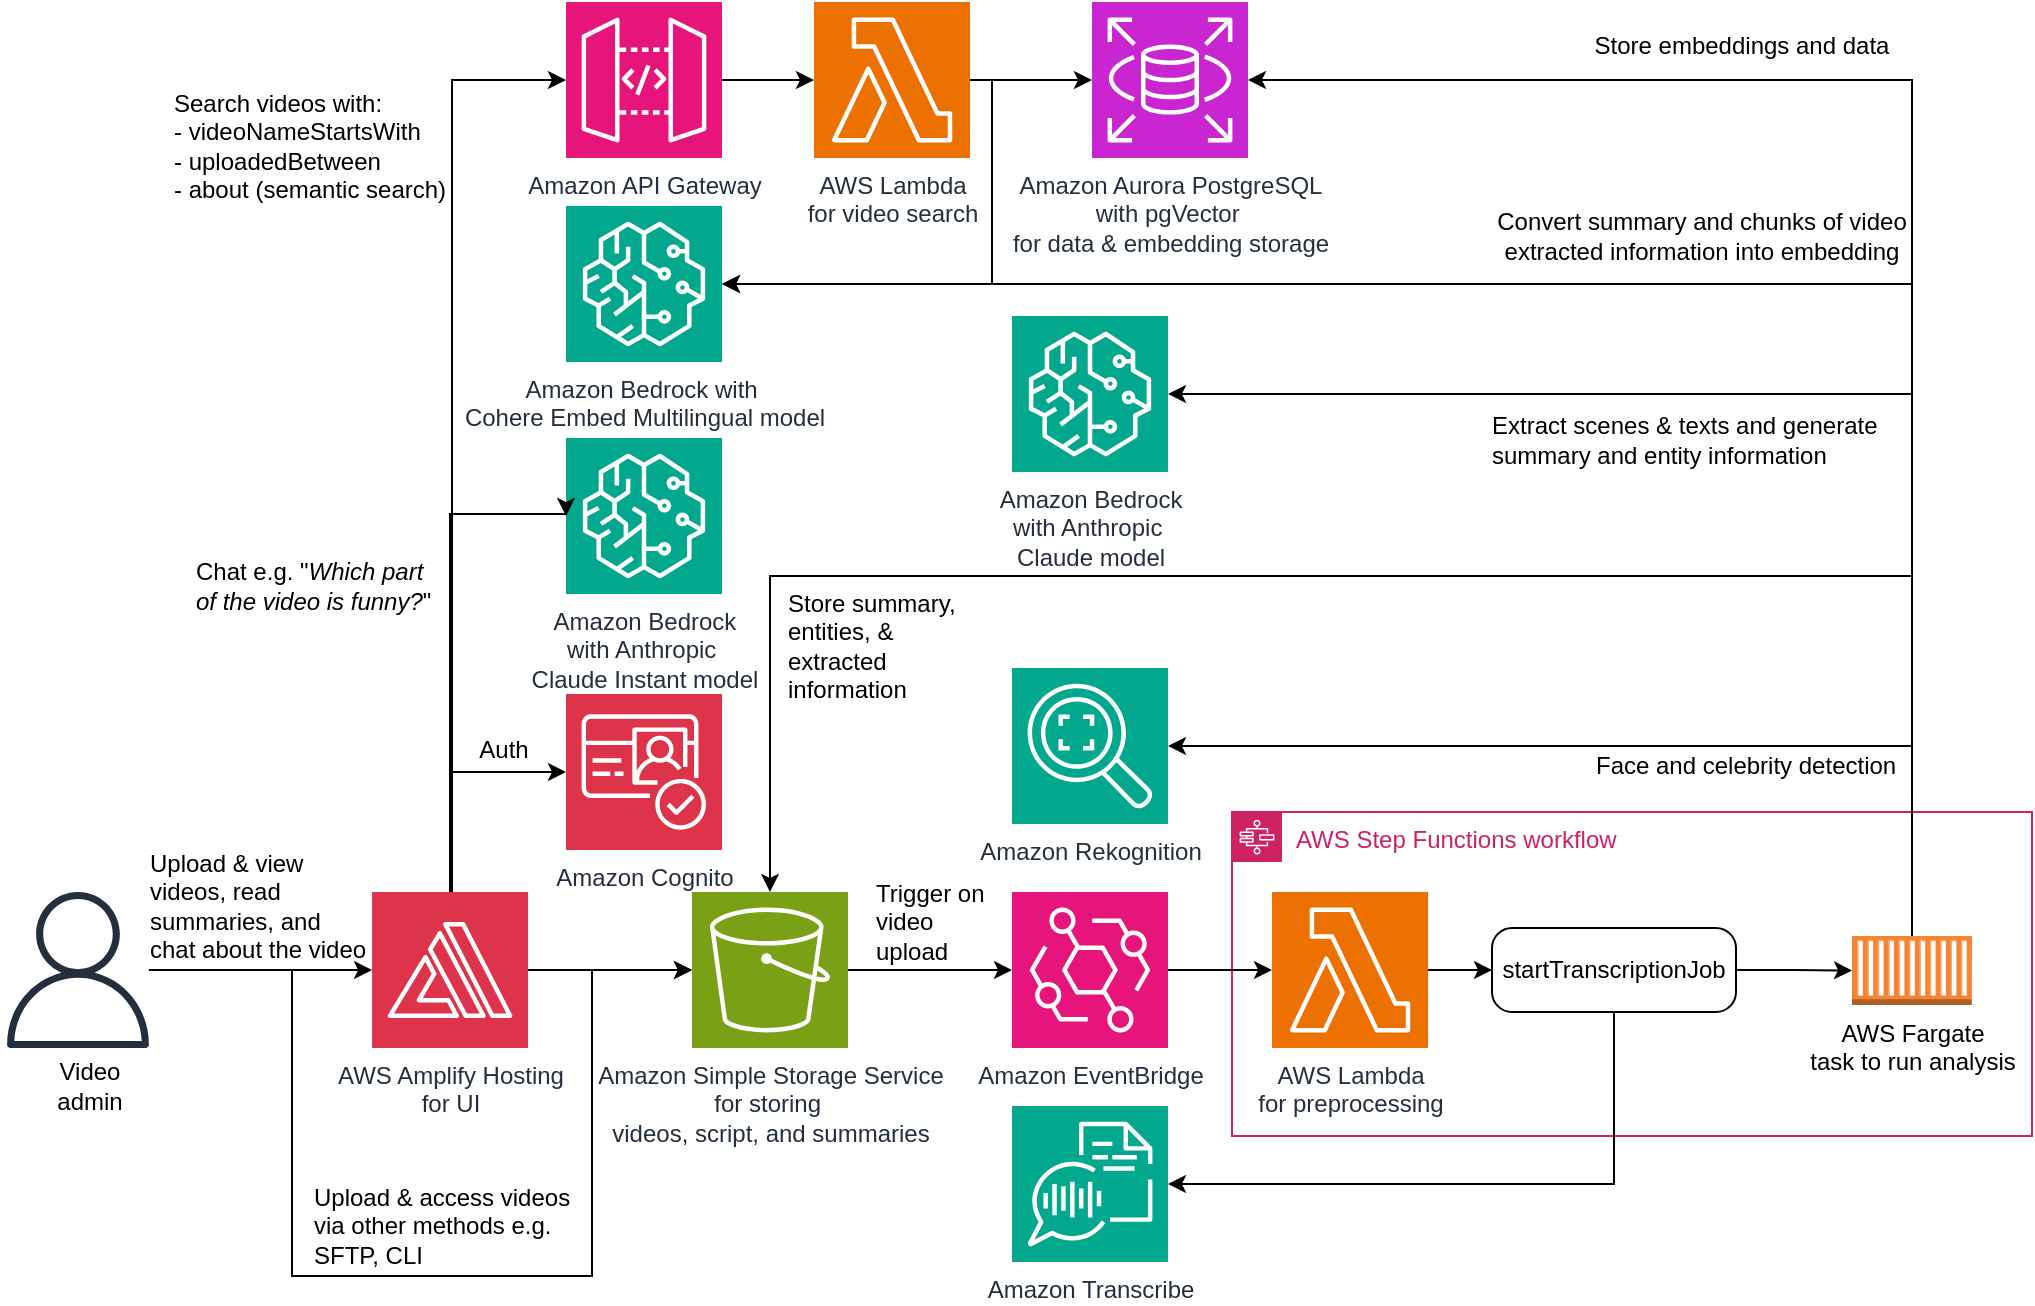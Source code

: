 <mxfile version="21.7.4" type="device">
  <diagram name="Page-1" id="rwKB42pjnMoGIHPFNsBp">
    <mxGraphModel dx="2459" dy="1392" grid="1" gridSize="10" guides="1" tooltips="1" connect="1" arrows="1" fold="1" page="1" pageScale="1" pageWidth="1169" pageHeight="827" math="0" shadow="0">
      <root>
        <mxCell id="0" />
        <mxCell id="1" parent="0" />
        <mxCell id="DDk-xno429yoRDsva6sx-2" value="Amazon Transcribe" style="sketch=0;points=[[0,0,0],[0.25,0,0],[0.5,0,0],[0.75,0,0],[1,0,0],[0,1,0],[0.25,1,0],[0.5,1,0],[0.75,1,0],[1,1,0],[0,0.25,0],[0,0.5,0],[0,0.75,0],[1,0.25,0],[1,0.5,0],[1,0.75,0]];outlineConnect=0;fontColor=#232F3E;fillColor=#01A88D;strokeColor=#ffffff;dashed=0;verticalLabelPosition=bottom;verticalAlign=top;align=center;html=1;fontSize=12;fontStyle=0;aspect=fixed;shape=mxgraph.aws4.resourceIcon;resIcon=mxgraph.aws4.transcribe;" parent="1" vertex="1">
          <mxGeometry x="430" y="405" width="78" height="78" as="geometry" />
        </mxCell>
        <mxCell id="DDk-xno429yoRDsva6sx-3" value="&lt;div&gt;Amazon Simple Storage Service&lt;br&gt;for storing&amp;nbsp;&lt;/div&gt;&lt;div&gt;videos, script, and summaries&lt;br&gt;&lt;/div&gt;" style="sketch=0;points=[[0,0,0],[0.25,0,0],[0.5,0,0],[0.75,0,0],[1,0,0],[0,1,0],[0.25,1,0],[0.5,1,0],[0.75,1,0],[1,1,0],[0,0.25,0],[0,0.5,0],[0,0.75,0],[1,0.25,0],[1,0.5,0],[1,0.75,0]];outlineConnect=0;fontColor=#232F3E;fillColor=#7AA116;strokeColor=#ffffff;dashed=0;verticalLabelPosition=bottom;verticalAlign=top;align=center;html=1;fontSize=12;fontStyle=0;aspect=fixed;shape=mxgraph.aws4.resourceIcon;resIcon=mxgraph.aws4.s3;" parent="1" vertex="1">
          <mxGeometry x="270" y="298" width="78" height="78" as="geometry" />
        </mxCell>
        <mxCell id="DDk-xno429yoRDsva6sx-4" value="Amazon Rekognition" style="sketch=0;points=[[0,0,0],[0.25,0,0],[0.5,0,0],[0.75,0,0],[1,0,0],[0,1,0],[0.25,1,0],[0.5,1,0],[0.75,1,0],[1,1,0],[0,0.25,0],[0,0.5,0],[0,0.75,0],[1,0.25,0],[1,0.5,0],[1,0.75,0]];outlineConnect=0;fontColor=#232F3E;fillColor=#01A88D;strokeColor=#ffffff;dashed=0;verticalLabelPosition=bottom;verticalAlign=top;align=center;html=1;fontSize=12;fontStyle=0;aspect=fixed;shape=mxgraph.aws4.resourceIcon;resIcon=mxgraph.aws4.rekognition_2;" parent="1" vertex="1">
          <mxGeometry x="430" y="186" width="78" height="78" as="geometry" />
        </mxCell>
        <mxCell id="DDk-xno429yoRDsva6sx-5" value="&lt;div&gt;Amazon Bedrock&lt;/div&gt;&lt;div&gt;with Anthropic&amp;nbsp;&lt;/div&gt;&lt;div&gt;Claude Instant model&lt;br&gt;&lt;/div&gt;" style="sketch=0;points=[[0,0,0],[0.25,0,0],[0.5,0,0],[0.75,0,0],[1,0,0],[0,1,0],[0.25,1,0],[0.5,1,0],[0.75,1,0],[1,1,0],[0,0.25,0],[0,0.5,0],[0,0.75,0],[1,0.25,0],[1,0.5,0],[1,0.75,0]];outlineConnect=0;fontColor=#232F3E;fillColor=#01A88D;strokeColor=#ffffff;dashed=0;verticalLabelPosition=bottom;verticalAlign=top;align=center;html=1;fontSize=12;fontStyle=0;aspect=fixed;shape=mxgraph.aws4.resourceIcon;resIcon=mxgraph.aws4.sagemaker;" parent="1" vertex="1">
          <mxGeometry x="207" y="71" width="78" height="78" as="geometry" />
        </mxCell>
        <mxCell id="10H77a8-TWQudCBzGG7n-26" style="edgeStyle=orthogonalEdgeStyle;rounded=0;orthogonalLoop=1;jettySize=auto;html=1;entryX=0;entryY=0.5;entryDx=0;entryDy=0;entryPerimeter=0;" parent="1" source="DDk-xno429yoRDsva6sx-7" target="DDk-xno429yoRDsva6sx-5" edge="1">
          <mxGeometry relative="1" as="geometry">
            <Array as="points">
              <mxPoint x="149" y="109" />
            </Array>
          </mxGeometry>
        </mxCell>
        <mxCell id="10H77a8-TWQudCBzGG7n-39" style="edgeStyle=orthogonalEdgeStyle;rounded=0;orthogonalLoop=1;jettySize=auto;html=1;entryX=0;entryY=0.5;entryDx=0;entryDy=0;entryPerimeter=0;" parent="1" source="DDk-xno429yoRDsva6sx-7" target="DDk-xno429yoRDsva6sx-10" edge="1">
          <mxGeometry relative="1" as="geometry">
            <Array as="points">
              <mxPoint x="150" y="238" />
            </Array>
          </mxGeometry>
        </mxCell>
        <mxCell id="0CJSs1xetkJMjVFmzAFT-11" style="edgeStyle=orthogonalEdgeStyle;rounded=0;orthogonalLoop=1;jettySize=auto;html=1;entryX=0;entryY=0.5;entryDx=0;entryDy=0;entryPerimeter=0;" parent="1" source="DDk-xno429yoRDsva6sx-7" target="0CJSs1xetkJMjVFmzAFT-3" edge="1">
          <mxGeometry relative="1" as="geometry">
            <Array as="points">
              <mxPoint x="150" y="-108" />
            </Array>
          </mxGeometry>
        </mxCell>
        <mxCell id="DDk-xno429yoRDsva6sx-7" value="&lt;div&gt;AWS Amplify Hosting&lt;br&gt;for UI&lt;br&gt;&lt;/div&gt;" style="sketch=0;points=[[0,0,0],[0.25,0,0],[0.5,0,0],[0.75,0,0],[1,0,0],[0,1,0],[0.25,1,0],[0.5,1,0],[0.75,1,0],[1,1,0],[0,0.25,0],[0,0.5,0],[0,0.75,0],[1,0.25,0],[1,0.5,0],[1,0.75,0]];outlineConnect=0;fontColor=#232F3E;fillColor=#DD344C;strokeColor=#ffffff;dashed=0;verticalLabelPosition=bottom;verticalAlign=top;align=center;html=1;fontSize=12;fontStyle=0;aspect=fixed;shape=mxgraph.aws4.resourceIcon;resIcon=mxgraph.aws4.amplify;" parent="1" vertex="1">
          <mxGeometry x="110.03" y="298" width="78" height="78" as="geometry" />
        </mxCell>
        <mxCell id="DDk-xno429yoRDsva6sx-9" value="AWS Step Functions workflow" style="points=[[0,0],[0.25,0],[0.5,0],[0.75,0],[1,0],[1,0.25],[1,0.5],[1,0.75],[1,1],[0.75,1],[0.5,1],[0.25,1],[0,1],[0,0.75],[0,0.5],[0,0.25]];outlineConnect=0;gradientColor=none;html=1;whiteSpace=wrap;fontSize=12;fontStyle=0;container=1;pointerEvents=0;collapsible=0;recursiveResize=0;shape=mxgraph.aws4.group;grIcon=mxgraph.aws4.group_aws_step_functions_workflow;strokeColor=#CD2264;fillColor=none;verticalAlign=top;align=left;spacingLeft=30;fontColor=#CD2264;dashed=0;" parent="1" vertex="1">
          <mxGeometry x="540" y="258" width="400" height="162" as="geometry" />
        </mxCell>
        <mxCell id="-ba6NOqoG8KDvunX2835-3" style="edgeStyle=orthogonalEdgeStyle;rounded=0;orthogonalLoop=1;jettySize=auto;html=1;" edge="1" parent="DDk-xno429yoRDsva6sx-9" source="10H77a8-TWQudCBzGG7n-20" target="0CJSs1xetkJMjVFmzAFT-1">
          <mxGeometry relative="1" as="geometry" />
        </mxCell>
        <mxCell id="10H77a8-TWQudCBzGG7n-20" value="startTranscriptionJob" style="points=[[0.25,0,0],[0.5,0,0],[0.75,0,0],[1,0.25,0],[1,0.5,0],[1,0.75,0],[0.75,1,0],[0.5,1,0],[0.25,1,0],[0,0.75,0],[0,0.5,0],[0,0.25,0]];shape=mxgraph.bpmn.task;whiteSpace=wrap;rectStyle=rounded;size=10;html=1;container=1;expand=0;collapsible=0;taskMarker=abstract;" parent="DDk-xno429yoRDsva6sx-9" vertex="1">
          <mxGeometry x="130" y="58" width="122" height="42" as="geometry" />
        </mxCell>
        <mxCell id="0CJSs1xetkJMjVFmzAFT-1" value="&lt;div&gt;AWS Fargate&lt;/div&gt;&lt;div&gt;task to run analysis &lt;br&gt;&lt;/div&gt;" style="outlineConnect=0;dashed=0;verticalLabelPosition=bottom;verticalAlign=top;align=center;html=1;shape=mxgraph.aws3.ec2_compute_container;fillColor=#F58534;gradientColor=none;" parent="DDk-xno429yoRDsva6sx-9" vertex="1">
          <mxGeometry x="310" y="62" width="60" height="34.5" as="geometry" />
        </mxCell>
        <mxCell id="-ba6NOqoG8KDvunX2835-2" style="edgeStyle=orthogonalEdgeStyle;rounded=0;orthogonalLoop=1;jettySize=auto;html=1;" edge="1" parent="DDk-xno429yoRDsva6sx-9" source="0CJSs1xetkJMjVFmzAFT-14" target="10H77a8-TWQudCBzGG7n-20">
          <mxGeometry relative="1" as="geometry" />
        </mxCell>
        <mxCell id="0CJSs1xetkJMjVFmzAFT-14" value="&lt;div&gt;AWS Lambda&lt;/div&gt;&lt;div&gt;for preprocessing&lt;br&gt;&lt;/div&gt;" style="sketch=0;points=[[0,0,0],[0.25,0,0],[0.5,0,0],[0.75,0,0],[1,0,0],[0,1,0],[0.25,1,0],[0.5,1,0],[0.75,1,0],[1,1,0],[0,0.25,0],[0,0.5,0],[0,0.75,0],[1,0.25,0],[1,0.5,0],[1,0.75,0]];outlineConnect=0;fontColor=#232F3E;fillColor=#ED7100;strokeColor=#ffffff;dashed=0;verticalLabelPosition=bottom;verticalAlign=top;align=center;html=1;fontSize=12;fontStyle=0;aspect=fixed;shape=mxgraph.aws4.resourceIcon;resIcon=mxgraph.aws4.lambda;" parent="DDk-xno429yoRDsva6sx-9" vertex="1">
          <mxGeometry x="20" y="40" width="78" height="78" as="geometry" />
        </mxCell>
        <mxCell id="DDk-xno429yoRDsva6sx-10" value="Amazon Cognito" style="sketch=0;points=[[0,0,0],[0.25,0,0],[0.5,0,0],[0.75,0,0],[1,0,0],[0,1,0],[0.25,1,0],[0.5,1,0],[0.75,1,0],[1,1,0],[0,0.25,0],[0,0.5,0],[0,0.75,0],[1,0.25,0],[1,0.5,0],[1,0.75,0]];outlineConnect=0;fontColor=#232F3E;fillColor=#DD344C;strokeColor=#ffffff;dashed=0;verticalLabelPosition=bottom;verticalAlign=top;align=center;html=1;fontSize=12;fontStyle=0;aspect=fixed;shape=mxgraph.aws4.resourceIcon;resIcon=mxgraph.aws4.cognito;" parent="1" vertex="1">
          <mxGeometry x="207" y="199" width="78" height="78" as="geometry" />
        </mxCell>
        <mxCell id="10H77a8-TWQudCBzGG7n-12" style="edgeStyle=orthogonalEdgeStyle;rounded=0;orthogonalLoop=1;jettySize=auto;html=1;entryX=0;entryY=0.5;entryDx=0;entryDy=0;entryPerimeter=0;" parent="1" source="DDk-xno429yoRDsva6sx-12" target="0CJSs1xetkJMjVFmzAFT-14" edge="1">
          <mxGeometry relative="1" as="geometry">
            <Array as="points" />
          </mxGeometry>
        </mxCell>
        <mxCell id="DDk-xno429yoRDsva6sx-12" value="Amazon EventBridge" style="sketch=0;points=[[0,0,0],[0.25,0,0],[0.5,0,0],[0.75,0,0],[1,0,0],[0,1,0],[0.25,1,0],[0.5,1,0],[0.75,1,0],[1,1,0],[0,0.25,0],[0,0.5,0],[0,0.75,0],[1,0.25,0],[1,0.5,0],[1,0.75,0]];outlineConnect=0;fontColor=#232F3E;fillColor=#E7157B;strokeColor=#ffffff;dashed=0;verticalLabelPosition=bottom;verticalAlign=top;align=center;html=1;fontSize=12;fontStyle=0;aspect=fixed;shape=mxgraph.aws4.resourceIcon;resIcon=mxgraph.aws4.eventbridge;" parent="1" vertex="1">
          <mxGeometry x="430" y="298" width="78" height="78" as="geometry" />
        </mxCell>
        <mxCell id="DDk-xno429yoRDsva6sx-23" style="edgeStyle=orthogonalEdgeStyle;rounded=0;orthogonalLoop=1;jettySize=auto;html=1;exitX=1;exitY=0.5;exitDx=0;exitDy=0;exitPerimeter=0;entryX=0;entryY=0.5;entryDx=0;entryDy=0;entryPerimeter=0;" parent="1" edge="1">
          <mxGeometry relative="1" as="geometry">
            <mxPoint x="358" y="119" as="targetPoint" />
          </mxGeometry>
        </mxCell>
        <mxCell id="DDk-xno429yoRDsva6sx-25" style="edgeStyle=orthogonalEdgeStyle;rounded=0;orthogonalLoop=1;jettySize=auto;html=1;exitX=1;exitY=0.5;exitDx=0;exitDy=0;exitPerimeter=0;entryX=0;entryY=0.5;entryDx=0;entryDy=0;entryPerimeter=0;" parent="1" source="DDk-xno429yoRDsva6sx-7" target="DDk-xno429yoRDsva6sx-3" edge="1">
          <mxGeometry relative="1" as="geometry">
            <mxPoint x="358.0" y="399" as="targetPoint" />
          </mxGeometry>
        </mxCell>
        <mxCell id="DDk-xno429yoRDsva6sx-35" style="edgeStyle=orthogonalEdgeStyle;rounded=0;orthogonalLoop=1;jettySize=auto;html=1;exitX=1;exitY=0.5;exitDx=0;exitDy=0;exitPerimeter=0;entryX=0;entryY=0.5;entryDx=0;entryDy=0;entryPerimeter=0;" parent="1" source="DDk-xno429yoRDsva6sx-3" target="DDk-xno429yoRDsva6sx-12" edge="1">
          <mxGeometry relative="1" as="geometry" />
        </mxCell>
        <mxCell id="10H77a8-TWQudCBzGG7n-3" style="edgeStyle=orthogonalEdgeStyle;rounded=0;orthogonalLoop=1;jettySize=auto;html=1;entryX=0;entryY=0.5;entryDx=0;entryDy=0;entryPerimeter=0;" parent="1" source="10H77a8-TWQudCBzGG7n-1" target="DDk-xno429yoRDsva6sx-7" edge="1">
          <mxGeometry relative="1" as="geometry">
            <mxPoint x="68.03" y="370" as="targetPoint" />
          </mxGeometry>
        </mxCell>
        <mxCell id="10H77a8-TWQudCBzGG7n-7" style="edgeStyle=orthogonalEdgeStyle;rounded=0;orthogonalLoop=1;jettySize=auto;html=1;entryX=0;entryY=0.5;entryDx=0;entryDy=0;entryPerimeter=0;" parent="1" source="10H77a8-TWQudCBzGG7n-1" target="DDk-xno429yoRDsva6sx-3" edge="1">
          <mxGeometry relative="1" as="geometry">
            <Array as="points">
              <mxPoint x="70" y="337" />
              <mxPoint x="70" y="490" />
              <mxPoint x="220" y="490" />
              <mxPoint x="220" y="337" />
            </Array>
          </mxGeometry>
        </mxCell>
        <mxCell id="10H77a8-TWQudCBzGG7n-1" value="" style="sketch=0;outlineConnect=0;fontColor=#232F3E;gradientColor=none;fillColor=#232F3D;strokeColor=none;dashed=0;verticalLabelPosition=bottom;verticalAlign=top;align=center;html=1;fontSize=12;fontStyle=0;aspect=fixed;pointerEvents=1;shape=mxgraph.aws4.user;" parent="1" vertex="1">
          <mxGeometry x="-76" y="298" width="78" height="78" as="geometry" />
        </mxCell>
        <mxCell id="10H77a8-TWQudCBzGG7n-2" value="Video admin" style="text;html=1;strokeColor=none;fillColor=none;align=center;verticalAlign=middle;whiteSpace=wrap;rounded=0;" parent="1" vertex="1">
          <mxGeometry x="-61" y="380" width="60" height="30" as="geometry" />
        </mxCell>
        <mxCell id="10H77a8-TWQudCBzGG7n-4" value="&lt;div align=&quot;left&quot;&gt;Upload &amp;amp; view videos, read summaries, and chat about the video&lt;br&gt;&lt;/div&gt;" style="text;html=1;strokeColor=none;fillColor=none;align=left;verticalAlign=middle;whiteSpace=wrap;rounded=0;" parent="1" vertex="1">
          <mxGeometry x="-3" y="290" width="112" height="30" as="geometry" />
        </mxCell>
        <mxCell id="10H77a8-TWQudCBzGG7n-8" value="&lt;div align=&quot;left&quot;&gt;Upload &amp;amp; access videos via other methods e.g. SFTP, CLI&lt;br&gt;&lt;/div&gt;" style="text;html=1;strokeColor=none;fillColor=none;align=left;verticalAlign=middle;whiteSpace=wrap;rounded=0;" parent="1" vertex="1">
          <mxGeometry x="79.03" y="450" width="140" height="30" as="geometry" />
        </mxCell>
        <mxCell id="10H77a8-TWQudCBzGG7n-9" value="Auth" style="text;html=1;strokeColor=none;fillColor=none;align=center;verticalAlign=middle;whiteSpace=wrap;rounded=0;" parent="1" vertex="1">
          <mxGeometry x="146" y="212" width="60" height="30" as="geometry" />
        </mxCell>
        <mxCell id="10H77a8-TWQudCBzGG7n-10" value="&lt;div align=&quot;left&quot;&gt;Trigger on video upload&lt;/div&gt;" style="text;html=1;strokeColor=none;fillColor=none;align=left;verticalAlign=middle;whiteSpace=wrap;rounded=0;" parent="1" vertex="1">
          <mxGeometry x="360" y="298" width="60" height="30" as="geometry" />
        </mxCell>
        <mxCell id="10H77a8-TWQudCBzGG7n-22" style="edgeStyle=orthogonalEdgeStyle;rounded=0;orthogonalLoop=1;jettySize=auto;html=1;entryX=1;entryY=0.5;entryDx=0;entryDy=0;entryPerimeter=0;" parent="1" source="0CJSs1xetkJMjVFmzAFT-1" target="8AMggAb0-9MPvf2A1IFq-4" edge="1">
          <mxGeometry relative="1" as="geometry">
            <Array as="points">
              <mxPoint x="880" y="49" />
            </Array>
            <mxPoint x="760" y="330" as="sourcePoint" />
            <mxPoint x="285" y="110" as="targetPoint" />
          </mxGeometry>
        </mxCell>
        <mxCell id="10H77a8-TWQudCBzGG7n-27" value="Chat e.g. &quot;&lt;i&gt;Which part of the video is funny?&lt;/i&gt;&quot;" style="text;html=1;strokeColor=none;fillColor=none;align=left;verticalAlign=middle;whiteSpace=wrap;rounded=0;" parent="1" vertex="1">
          <mxGeometry x="20" y="130" width="126" height="30" as="geometry" />
        </mxCell>
        <mxCell id="10H77a8-TWQudCBzGG7n-28" value="&lt;br&gt;&lt;div align=&quot;left&quot;&gt;Extract scenes &amp;amp; texts and generate summary and entity information&lt;br&gt;&lt;/div&gt;" style="text;html=1;strokeColor=none;fillColor=none;align=left;verticalAlign=middle;whiteSpace=wrap;rounded=0;" parent="1" vertex="1">
          <mxGeometry x="667.75" y="50" width="214.5" height="30" as="geometry" />
        </mxCell>
        <mxCell id="10H77a8-TWQudCBzGG7n-38" style="edgeStyle=orthogonalEdgeStyle;rounded=0;orthogonalLoop=1;jettySize=auto;html=1;entryX=0.5;entryY=0;entryDx=0;entryDy=0;entryPerimeter=0;exitX=0.5;exitY=0;exitDx=0;exitDy=0;exitPerimeter=0;" parent="1" source="0CJSs1xetkJMjVFmzAFT-1" target="DDk-xno429yoRDsva6sx-3" edge="1">
          <mxGeometry relative="1" as="geometry">
            <Array as="points">
              <mxPoint x="880" y="140" />
              <mxPoint x="309" y="140" />
            </Array>
            <mxPoint x="755" y="310" as="sourcePoint" />
          </mxGeometry>
        </mxCell>
        <mxCell id="10H77a8-TWQudCBzGG7n-40" value="&lt;div align=&quot;left&quot;&gt;Store summary, entities, &amp;amp; extracted information&lt;/div&gt;" style="text;html=1;strokeColor=none;fillColor=none;align=left;verticalAlign=middle;whiteSpace=wrap;rounded=0;" parent="1" vertex="1">
          <mxGeometry x="316" y="160" width="100" height="30" as="geometry" />
        </mxCell>
        <mxCell id="0CJSs1xetkJMjVFmzAFT-7" style="edgeStyle=orthogonalEdgeStyle;rounded=0;orthogonalLoop=1;jettySize=auto;html=1;entryX=1;entryY=0.5;entryDx=0;entryDy=0;entryPerimeter=0;" parent="1" source="0CJSs1xetkJMjVFmzAFT-1" target="0CJSs1xetkJMjVFmzAFT-6" edge="1">
          <mxGeometry relative="1" as="geometry">
            <Array as="points">
              <mxPoint x="880" y="-108" />
            </Array>
          </mxGeometry>
        </mxCell>
        <mxCell id="0CJSs1xetkJMjVFmzAFT-10" style="edgeStyle=orthogonalEdgeStyle;rounded=0;orthogonalLoop=1;jettySize=auto;html=1;" parent="1" source="0CJSs1xetkJMjVFmzAFT-3" target="0CJSs1xetkJMjVFmzAFT-4" edge="1">
          <mxGeometry relative="1" as="geometry" />
        </mxCell>
        <mxCell id="0CJSs1xetkJMjVFmzAFT-3" value="Amazon API Gateway" style="sketch=0;points=[[0,0,0],[0.25,0,0],[0.5,0,0],[0.75,0,0],[1,0,0],[0,1,0],[0.25,1,0],[0.5,1,0],[0.75,1,0],[1,1,0],[0,0.25,0],[0,0.5,0],[0,0.75,0],[1,0.25,0],[1,0.5,0],[1,0.75,0]];outlineConnect=0;fontColor=#232F3E;fillColor=#E7157B;strokeColor=#ffffff;dashed=0;verticalLabelPosition=bottom;verticalAlign=top;align=center;html=1;fontSize=12;fontStyle=0;aspect=fixed;shape=mxgraph.aws4.resourceIcon;resIcon=mxgraph.aws4.api_gateway;" parent="1" vertex="1">
          <mxGeometry x="207" y="-147" width="78" height="78" as="geometry" />
        </mxCell>
        <mxCell id="0CJSs1xetkJMjVFmzAFT-9" style="edgeStyle=orthogonalEdgeStyle;rounded=0;orthogonalLoop=1;jettySize=auto;html=1;entryX=0;entryY=0.5;entryDx=0;entryDy=0;entryPerimeter=0;" parent="1" source="0CJSs1xetkJMjVFmzAFT-4" target="0CJSs1xetkJMjVFmzAFT-6" edge="1">
          <mxGeometry relative="1" as="geometry" />
        </mxCell>
        <mxCell id="0CJSs1xetkJMjVFmzAFT-30" style="edgeStyle=orthogonalEdgeStyle;rounded=0;orthogonalLoop=1;jettySize=auto;html=1;entryX=1;entryY=0.5;entryDx=0;entryDy=0;entryPerimeter=0;" parent="1" source="0CJSs1xetkJMjVFmzAFT-4" target="0CJSs1xetkJMjVFmzAFT-13" edge="1">
          <mxGeometry relative="1" as="geometry">
            <Array as="points">
              <mxPoint x="420" y="-108" />
              <mxPoint x="420" y="-6" />
            </Array>
          </mxGeometry>
        </mxCell>
        <mxCell id="0CJSs1xetkJMjVFmzAFT-4" value="&lt;div&gt;AWS Lambda&lt;/div&gt;&lt;div&gt;for video search&lt;br&gt;&lt;/div&gt;" style="sketch=0;points=[[0,0,0],[0.25,0,0],[0.5,0,0],[0.75,0,0],[1,0,0],[0,1,0],[0.25,1,0],[0.5,1,0],[0.75,1,0],[1,1,0],[0,0.25,0],[0,0.5,0],[0,0.75,0],[1,0.25,0],[1,0.5,0],[1,0.75,0]];outlineConnect=0;fontColor=#232F3E;fillColor=#ED7100;strokeColor=#ffffff;dashed=0;verticalLabelPosition=bottom;verticalAlign=top;align=center;html=1;fontSize=12;fontStyle=0;aspect=fixed;shape=mxgraph.aws4.resourceIcon;resIcon=mxgraph.aws4.lambda;" parent="1" vertex="1">
          <mxGeometry x="331" y="-147" width="78" height="78" as="geometry" />
        </mxCell>
        <mxCell id="0CJSs1xetkJMjVFmzAFT-6" value="&lt;div&gt;Amazon Aurora PostgreSQL&lt;/div&gt;&lt;div&gt;with pgVector&amp;nbsp;&lt;/div&gt;&lt;div&gt;for data &amp;amp; embedding storage&lt;br&gt;&lt;/div&gt;" style="sketch=0;points=[[0,0,0],[0.25,0,0],[0.5,0,0],[0.75,0,0],[1,0,0],[0,1,0],[0.25,1,0],[0.5,1,0],[0.75,1,0],[1,1,0],[0,0.25,0],[0,0.5,0],[0,0.75,0],[1,0.25,0],[1,0.5,0],[1,0.75,0]];outlineConnect=0;fontColor=#232F3E;fillColor=#C925D1;strokeColor=#ffffff;dashed=0;verticalLabelPosition=bottom;verticalAlign=top;align=center;html=1;fontSize=12;fontStyle=0;aspect=fixed;shape=mxgraph.aws4.resourceIcon;resIcon=mxgraph.aws4.rds;" parent="1" vertex="1">
          <mxGeometry x="470" y="-147" width="78" height="78" as="geometry" />
        </mxCell>
        <mxCell id="0CJSs1xetkJMjVFmzAFT-8" value="Store embeddings and data" style="text;html=1;strokeColor=none;fillColor=none;align=center;verticalAlign=middle;whiteSpace=wrap;rounded=0;" parent="1" vertex="1">
          <mxGeometry x="720" y="-140" width="150" height="30" as="geometry" />
        </mxCell>
        <mxCell id="0CJSs1xetkJMjVFmzAFT-12" value="&lt;div align=&quot;left&quot;&gt;Search videos with:&lt;br&gt;- videoNameStartsWith&lt;br&gt;&lt;/div&gt;&lt;div align=&quot;left&quot;&gt;- uploadedBetween&lt;br&gt;&lt;/div&gt;&lt;div align=&quot;left&quot;&gt;- about (semantic search)&lt;br&gt;&lt;/div&gt;" style="text;html=1;strokeColor=none;fillColor=none;align=left;verticalAlign=middle;whiteSpace=wrap;rounded=0;" parent="1" vertex="1">
          <mxGeometry x="9" y="-90" width="160" height="30" as="geometry" />
        </mxCell>
        <mxCell id="0CJSs1xetkJMjVFmzAFT-13" value="&lt;div&gt;Amazon Bedrock with&amp;nbsp;&lt;/div&gt;&lt;div&gt;Cohere Embed Multilingual model&lt;br&gt;&lt;/div&gt;" style="sketch=0;points=[[0,0,0],[0.25,0,0],[0.5,0,0],[0.75,0,0],[1,0,0],[0,1,0],[0.25,1,0],[0.5,1,0],[0.75,1,0],[1,1,0],[0,0.25,0],[0,0.5,0],[0,0.75,0],[1,0.25,0],[1,0.5,0],[1,0.75,0]];outlineConnect=0;fontColor=#232F3E;fillColor=#01A88D;strokeColor=#ffffff;dashed=0;verticalLabelPosition=bottom;verticalAlign=top;align=center;html=1;fontSize=12;fontStyle=0;aspect=fixed;shape=mxgraph.aws4.resourceIcon;resIcon=mxgraph.aws4.sagemaker;" parent="1" vertex="1">
          <mxGeometry x="207" y="-45" width="78" height="78" as="geometry" />
        </mxCell>
        <mxCell id="0CJSs1xetkJMjVFmzAFT-23" style="edgeStyle=orthogonalEdgeStyle;rounded=0;orthogonalLoop=1;jettySize=auto;html=1;entryX=1;entryY=0.5;entryDx=0;entryDy=0;entryPerimeter=0;" parent="1" source="0CJSs1xetkJMjVFmzAFT-1" target="0CJSs1xetkJMjVFmzAFT-13" edge="1">
          <mxGeometry relative="1" as="geometry">
            <Array as="points">
              <mxPoint x="880" y="-6" />
            </Array>
          </mxGeometry>
        </mxCell>
        <mxCell id="0CJSs1xetkJMjVFmzAFT-26" value="Convert summary and chunks of video extracted information into embedding" style="text;html=1;strokeColor=none;fillColor=none;align=center;verticalAlign=middle;whiteSpace=wrap;rounded=0;" parent="1" vertex="1">
          <mxGeometry x="660" y="-45" width="230" height="30" as="geometry" />
        </mxCell>
        <mxCell id="0CJSs1xetkJMjVFmzAFT-34" style="edgeStyle=orthogonalEdgeStyle;rounded=0;orthogonalLoop=1;jettySize=auto;html=1;entryX=1;entryY=0.5;entryDx=0;entryDy=0;entryPerimeter=0;exitX=0.5;exitY=1;exitDx=0;exitDy=0;exitPerimeter=0;" parent="1" source="10H77a8-TWQudCBzGG7n-20" target="DDk-xno429yoRDsva6sx-2" edge="1">
          <mxGeometry relative="1" as="geometry">
            <Array as="points">
              <mxPoint x="731" y="444" />
            </Array>
          </mxGeometry>
        </mxCell>
        <mxCell id="8AMggAb0-9MPvf2A1IFq-4" value="&lt;div&gt;Amazon Bedrock&lt;/div&gt;&lt;div&gt;with Anthropic&amp;nbsp;&lt;/div&gt;&lt;div&gt;Claude model&lt;br&gt;&lt;/div&gt;" style="sketch=0;points=[[0,0,0],[0.25,0,0],[0.5,0,0],[0.75,0,0],[1,0,0],[0,1,0],[0.25,1,0],[0.5,1,0],[0.75,1,0],[1,1,0],[0,0.25,0],[0,0.5,0],[0,0.75,0],[1,0.25,0],[1,0.5,0],[1,0.75,0]];outlineConnect=0;fontColor=#232F3E;fillColor=#01A88D;strokeColor=#ffffff;dashed=0;verticalLabelPosition=bottom;verticalAlign=top;align=center;html=1;fontSize=12;fontStyle=0;aspect=fixed;shape=mxgraph.aws4.resourceIcon;resIcon=mxgraph.aws4.sagemaker;" parent="1" vertex="1">
          <mxGeometry x="430" y="10" width="78" height="78" as="geometry" />
        </mxCell>
        <mxCell id="_Ul0H09G1Usbthheyiwo-1" style="edgeStyle=orthogonalEdgeStyle;rounded=0;orthogonalLoop=1;jettySize=auto;html=1;entryX=1;entryY=0.5;entryDx=0;entryDy=0;entryPerimeter=0;" parent="1" source="0CJSs1xetkJMjVFmzAFT-1" target="DDk-xno429yoRDsva6sx-4" edge="1">
          <mxGeometry relative="1" as="geometry">
            <Array as="points">
              <mxPoint x="880" y="225" />
            </Array>
          </mxGeometry>
        </mxCell>
        <mxCell id="_Ul0H09G1Usbthheyiwo-2" value="&lt;div align=&quot;left&quot;&gt;Face and celebrity detection&lt;br&gt;&lt;/div&gt;" style="text;html=1;strokeColor=none;fillColor=none;align=left;verticalAlign=middle;whiteSpace=wrap;rounded=0;" parent="1" vertex="1">
          <mxGeometry x="720" y="220" width="160" height="30" as="geometry" />
        </mxCell>
      </root>
    </mxGraphModel>
  </diagram>
</mxfile>
